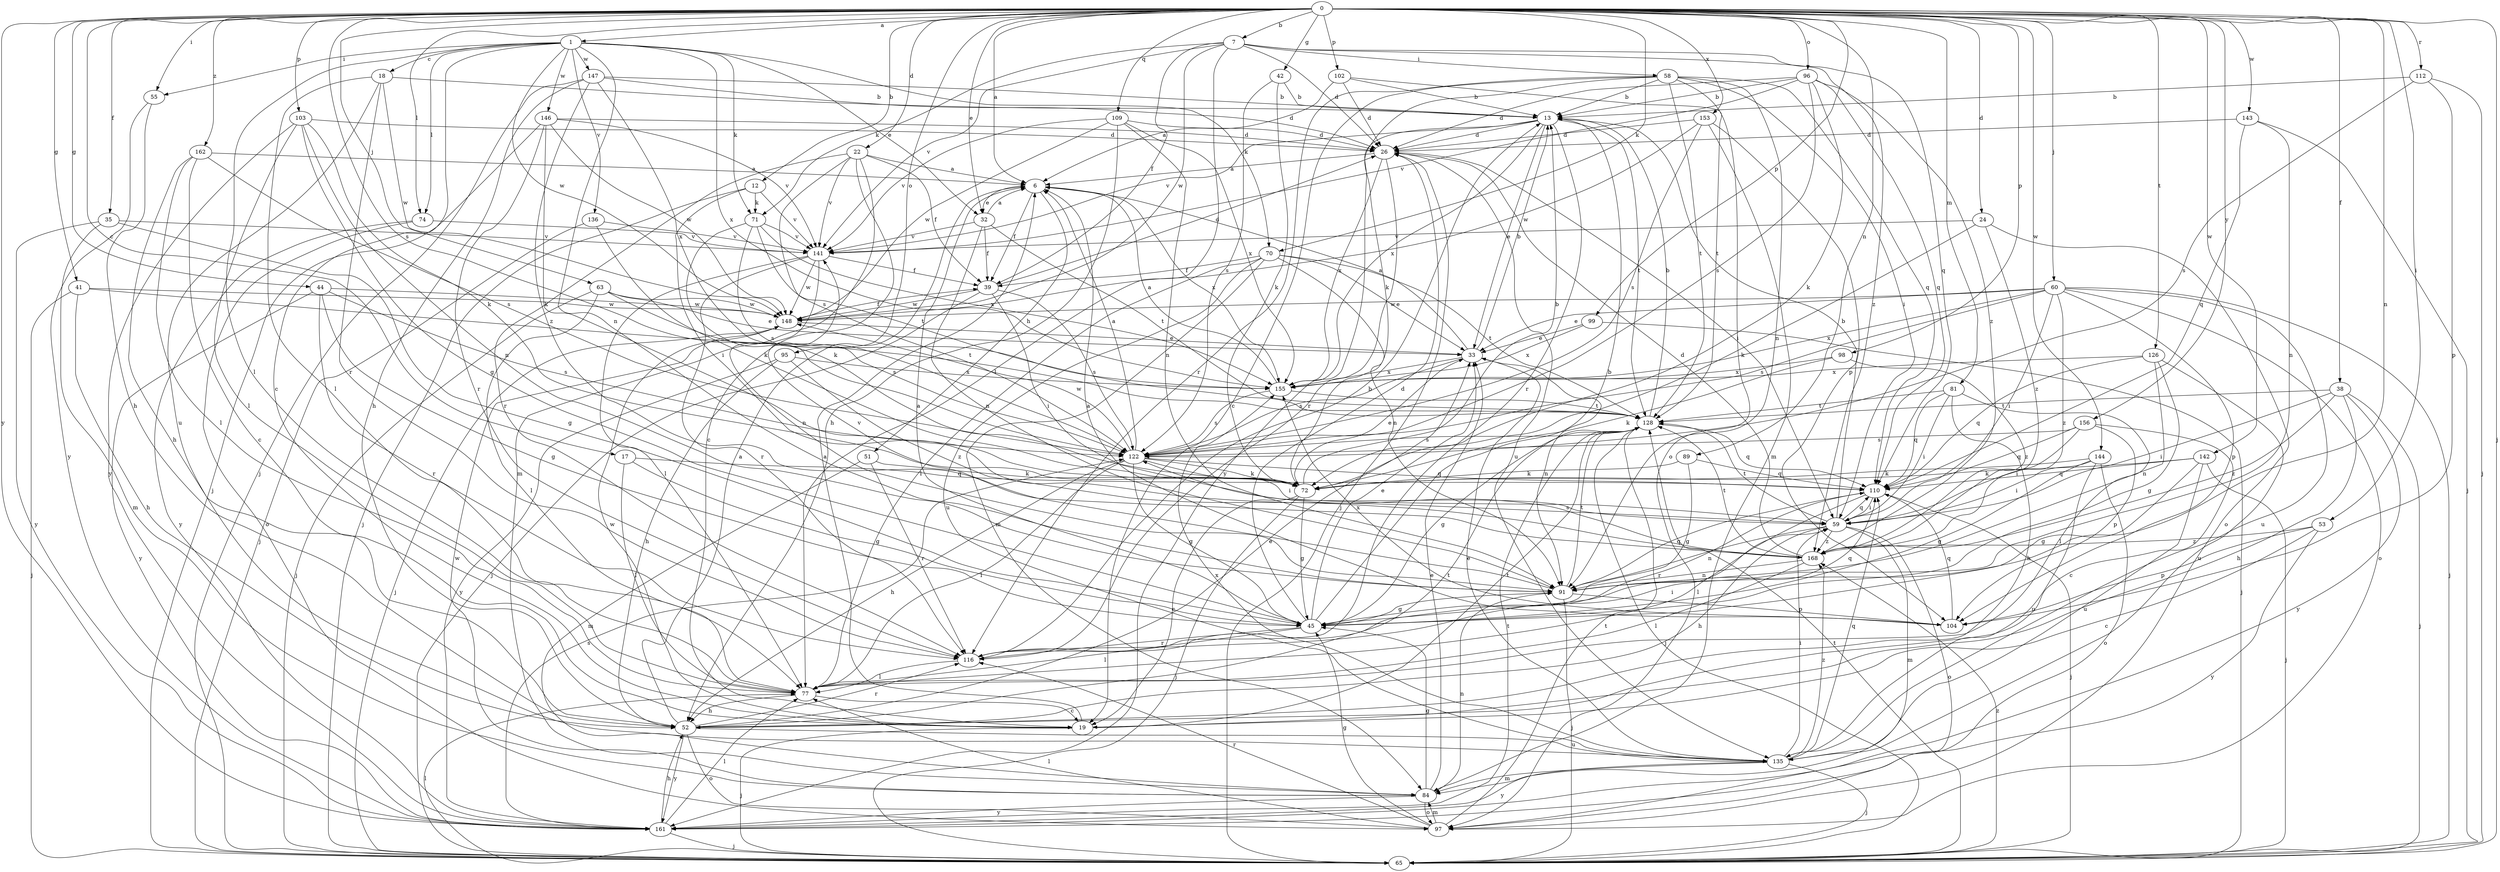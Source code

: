 strict digraph  {
0;
1;
6;
7;
12;
13;
17;
18;
19;
22;
24;
26;
32;
33;
35;
38;
39;
41;
42;
44;
45;
51;
52;
53;
55;
58;
59;
60;
63;
65;
70;
71;
72;
74;
77;
81;
84;
89;
91;
95;
96;
97;
98;
99;
102;
103;
104;
109;
110;
112;
116;
122;
126;
128;
135;
136;
141;
142;
143;
144;
146;
147;
148;
153;
155;
156;
161;
162;
168;
0 -> 1  [label=a];
0 -> 6  [label=a];
0 -> 7  [label=b];
0 -> 12  [label=b];
0 -> 17  [label=c];
0 -> 22  [label=d];
0 -> 24  [label=d];
0 -> 32  [label=e];
0 -> 35  [label=f];
0 -> 38  [label=f];
0 -> 41  [label=g];
0 -> 42  [label=g];
0 -> 44  [label=g];
0 -> 53  [label=i];
0 -> 55  [label=i];
0 -> 60  [label=j];
0 -> 63  [label=j];
0 -> 65  [label=j];
0 -> 70  [label=k];
0 -> 74  [label=l];
0 -> 81  [label=m];
0 -> 89  [label=n];
0 -> 91  [label=n];
0 -> 95  [label=o];
0 -> 96  [label=o];
0 -> 98  [label=p];
0 -> 99  [label=p];
0 -> 102  [label=p];
0 -> 103  [label=p];
0 -> 109  [label=q];
0 -> 112  [label=r];
0 -> 122  [label=s];
0 -> 126  [label=t];
0 -> 142  [label=w];
0 -> 143  [label=w];
0 -> 144  [label=w];
0 -> 153  [label=x];
0 -> 156  [label=y];
0 -> 161  [label=y];
0 -> 162  [label=z];
1 -> 18  [label=c];
1 -> 19  [label=c];
1 -> 32  [label=e];
1 -> 55  [label=i];
1 -> 70  [label=k];
1 -> 71  [label=k];
1 -> 74  [label=l];
1 -> 77  [label=l];
1 -> 91  [label=n];
1 -> 136  [label=v];
1 -> 146  [label=w];
1 -> 147  [label=w];
1 -> 148  [label=w];
1 -> 155  [label=x];
6 -> 32  [label=e];
6 -> 39  [label=f];
6 -> 51  [label=h];
6 -> 155  [label=x];
7 -> 26  [label=d];
7 -> 39  [label=f];
7 -> 58  [label=i];
7 -> 71  [label=k];
7 -> 77  [label=l];
7 -> 110  [label=q];
7 -> 141  [label=v];
7 -> 148  [label=w];
7 -> 168  [label=z];
12 -> 59  [label=i];
12 -> 65  [label=j];
12 -> 71  [label=k];
12 -> 141  [label=v];
13 -> 26  [label=d];
13 -> 33  [label=e];
13 -> 116  [label=r];
13 -> 128  [label=t];
13 -> 141  [label=v];
13 -> 155  [label=x];
13 -> 161  [label=y];
17 -> 45  [label=g];
17 -> 77  [label=l];
17 -> 110  [label=q];
18 -> 13  [label=b];
18 -> 77  [label=l];
18 -> 116  [label=r];
18 -> 135  [label=u];
18 -> 148  [label=w];
19 -> 6  [label=a];
19 -> 65  [label=j];
19 -> 128  [label=t];
19 -> 148  [label=w];
22 -> 6  [label=a];
22 -> 19  [label=c];
22 -> 39  [label=f];
22 -> 84  [label=m];
22 -> 116  [label=r];
22 -> 122  [label=s];
22 -> 141  [label=v];
24 -> 72  [label=k];
24 -> 97  [label=o];
24 -> 141  [label=v];
24 -> 168  [label=z];
26 -> 6  [label=a];
26 -> 59  [label=i];
26 -> 65  [label=j];
26 -> 116  [label=r];
26 -> 135  [label=u];
26 -> 155  [label=x];
32 -> 6  [label=a];
32 -> 39  [label=f];
32 -> 91  [label=n];
32 -> 128  [label=t];
32 -> 141  [label=v];
33 -> 6  [label=a];
33 -> 13  [label=b];
33 -> 91  [label=n];
33 -> 122  [label=s];
33 -> 155  [label=x];
35 -> 45  [label=g];
35 -> 84  [label=m];
35 -> 141  [label=v];
35 -> 161  [label=y];
38 -> 52  [label=h];
38 -> 59  [label=i];
38 -> 65  [label=j];
38 -> 128  [label=t];
38 -> 161  [label=y];
38 -> 168  [label=z];
39 -> 26  [label=d];
39 -> 59  [label=i];
39 -> 65  [label=j];
39 -> 122  [label=s];
39 -> 148  [label=w];
41 -> 52  [label=h];
41 -> 65  [label=j];
41 -> 128  [label=t];
41 -> 148  [label=w];
42 -> 13  [label=b];
42 -> 72  [label=k];
42 -> 122  [label=s];
44 -> 45  [label=g];
44 -> 116  [label=r];
44 -> 122  [label=s];
44 -> 148  [label=w];
44 -> 161  [label=y];
45 -> 6  [label=a];
45 -> 13  [label=b];
45 -> 26  [label=d];
45 -> 33  [label=e];
45 -> 77  [label=l];
45 -> 110  [label=q];
45 -> 116  [label=r];
51 -> 72  [label=k];
51 -> 84  [label=m];
51 -> 116  [label=r];
52 -> 6  [label=a];
52 -> 33  [label=e];
52 -> 97  [label=o];
52 -> 116  [label=r];
52 -> 128  [label=t];
52 -> 135  [label=u];
52 -> 161  [label=y];
53 -> 19  [label=c];
53 -> 104  [label=p];
53 -> 161  [label=y];
53 -> 168  [label=z];
55 -> 52  [label=h];
55 -> 161  [label=y];
58 -> 13  [label=b];
58 -> 19  [label=c];
58 -> 59  [label=i];
58 -> 72  [label=k];
58 -> 91  [label=n];
58 -> 97  [label=o];
58 -> 110  [label=q];
58 -> 116  [label=r];
58 -> 128  [label=t];
59 -> 13  [label=b];
59 -> 52  [label=h];
59 -> 84  [label=m];
59 -> 91  [label=n];
59 -> 97  [label=o];
59 -> 110  [label=q];
59 -> 128  [label=t];
59 -> 168  [label=z];
60 -> 33  [label=e];
60 -> 59  [label=i];
60 -> 65  [label=j];
60 -> 97  [label=o];
60 -> 104  [label=p];
60 -> 122  [label=s];
60 -> 135  [label=u];
60 -> 148  [label=w];
60 -> 155  [label=x];
60 -> 168  [label=z];
63 -> 33  [label=e];
63 -> 65  [label=j];
63 -> 77  [label=l];
63 -> 122  [label=s];
63 -> 148  [label=w];
65 -> 77  [label=l];
65 -> 128  [label=t];
65 -> 168  [label=z];
70 -> 33  [label=e];
70 -> 39  [label=f];
70 -> 77  [label=l];
70 -> 84  [label=m];
70 -> 91  [label=n];
70 -> 128  [label=t];
70 -> 135  [label=u];
71 -> 72  [label=k];
71 -> 122  [label=s];
71 -> 128  [label=t];
71 -> 141  [label=v];
71 -> 155  [label=x];
72 -> 13  [label=b];
72 -> 19  [label=c];
72 -> 33  [label=e];
72 -> 45  [label=g];
72 -> 65  [label=j];
74 -> 97  [label=o];
74 -> 141  [label=v];
74 -> 161  [label=y];
77 -> 19  [label=c];
77 -> 52  [label=h];
81 -> 52  [label=h];
81 -> 59  [label=i];
81 -> 77  [label=l];
81 -> 110  [label=q];
81 -> 128  [label=t];
84 -> 33  [label=e];
84 -> 45  [label=g];
84 -> 91  [label=n];
84 -> 97  [label=o];
84 -> 148  [label=w];
84 -> 161  [label=y];
89 -> 45  [label=g];
89 -> 72  [label=k];
89 -> 110  [label=q];
91 -> 45  [label=g];
91 -> 65  [label=j];
91 -> 104  [label=p];
91 -> 110  [label=q];
91 -> 128  [label=t];
91 -> 141  [label=v];
95 -> 52  [label=h];
95 -> 155  [label=x];
95 -> 161  [label=y];
95 -> 168  [label=z];
96 -> 13  [label=b];
96 -> 26  [label=d];
96 -> 72  [label=k];
96 -> 110  [label=q];
96 -> 122  [label=s];
96 -> 141  [label=v];
96 -> 168  [label=z];
97 -> 45  [label=g];
97 -> 77  [label=l];
97 -> 84  [label=m];
97 -> 116  [label=r];
97 -> 128  [label=t];
98 -> 72  [label=k];
98 -> 155  [label=x];
98 -> 168  [label=z];
99 -> 33  [label=e];
99 -> 65  [label=j];
99 -> 155  [label=x];
102 -> 6  [label=a];
102 -> 13  [label=b];
102 -> 26  [label=d];
102 -> 128  [label=t];
103 -> 26  [label=d];
103 -> 45  [label=g];
103 -> 72  [label=k];
103 -> 77  [label=l];
103 -> 91  [label=n];
103 -> 161  [label=y];
104 -> 6  [label=a];
104 -> 110  [label=q];
104 -> 155  [label=x];
109 -> 26  [label=d];
109 -> 52  [label=h];
109 -> 91  [label=n];
109 -> 141  [label=v];
109 -> 148  [label=w];
109 -> 155  [label=x];
110 -> 59  [label=i];
110 -> 65  [label=j];
110 -> 77  [label=l];
110 -> 116  [label=r];
112 -> 13  [label=b];
112 -> 65  [label=j];
112 -> 104  [label=p];
112 -> 122  [label=s];
116 -> 13  [label=b];
116 -> 59  [label=i];
116 -> 77  [label=l];
122 -> 6  [label=a];
122 -> 45  [label=g];
122 -> 52  [label=h];
122 -> 59  [label=i];
122 -> 72  [label=k];
122 -> 77  [label=l];
122 -> 110  [label=q];
122 -> 148  [label=w];
126 -> 45  [label=g];
126 -> 91  [label=n];
126 -> 110  [label=q];
126 -> 135  [label=u];
126 -> 155  [label=x];
128 -> 13  [label=b];
128 -> 45  [label=g];
128 -> 65  [label=j];
128 -> 110  [label=q];
128 -> 122  [label=s];
135 -> 33  [label=e];
135 -> 59  [label=i];
135 -> 65  [label=j];
135 -> 84  [label=m];
135 -> 110  [label=q];
135 -> 155  [label=x];
135 -> 161  [label=y];
135 -> 168  [label=z];
136 -> 65  [label=j];
136 -> 72  [label=k];
136 -> 141  [label=v];
141 -> 39  [label=f];
141 -> 77  [label=l];
141 -> 91  [label=n];
141 -> 116  [label=r];
141 -> 148  [label=w];
142 -> 45  [label=g];
142 -> 65  [label=j];
142 -> 72  [label=k];
142 -> 110  [label=q];
142 -> 135  [label=u];
143 -> 26  [label=d];
143 -> 65  [label=j];
143 -> 91  [label=n];
143 -> 110  [label=q];
144 -> 45  [label=g];
144 -> 59  [label=i];
144 -> 72  [label=k];
144 -> 97  [label=o];
144 -> 135  [label=u];
146 -> 26  [label=d];
146 -> 65  [label=j];
146 -> 72  [label=k];
146 -> 116  [label=r];
146 -> 141  [label=v];
146 -> 148  [label=w];
147 -> 13  [label=b];
147 -> 26  [label=d];
147 -> 52  [label=h];
147 -> 65  [label=j];
147 -> 155  [label=x];
147 -> 168  [label=z];
148 -> 33  [label=e];
148 -> 39  [label=f];
148 -> 65  [label=j];
153 -> 26  [label=d];
153 -> 84  [label=m];
153 -> 104  [label=p];
153 -> 122  [label=s];
153 -> 148  [label=w];
155 -> 6  [label=a];
155 -> 122  [label=s];
155 -> 128  [label=t];
156 -> 19  [label=c];
156 -> 59  [label=i];
156 -> 104  [label=p];
156 -> 110  [label=q];
156 -> 122  [label=s];
161 -> 52  [label=h];
161 -> 65  [label=j];
161 -> 77  [label=l];
161 -> 122  [label=s];
161 -> 128  [label=t];
162 -> 6  [label=a];
162 -> 19  [label=c];
162 -> 52  [label=h];
162 -> 77  [label=l];
162 -> 122  [label=s];
168 -> 26  [label=d];
168 -> 77  [label=l];
168 -> 91  [label=n];
168 -> 122  [label=s];
168 -> 128  [label=t];
}
